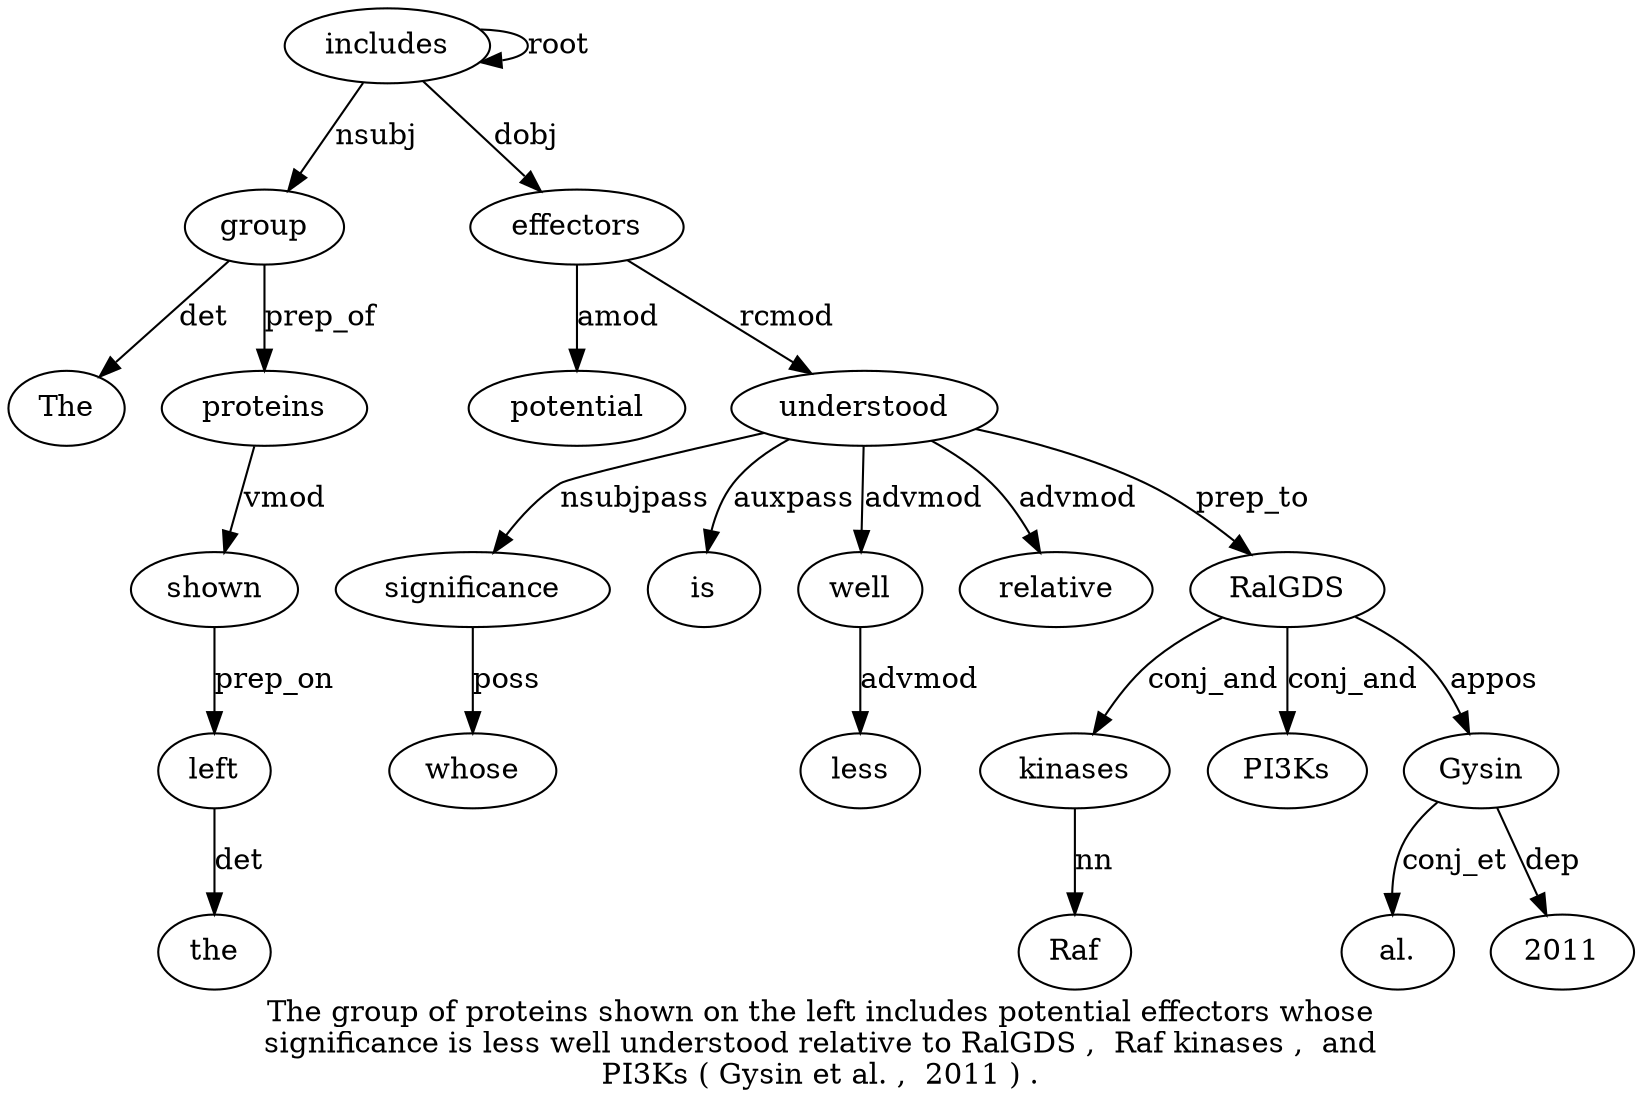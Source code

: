 digraph "The group of proteins shown on the left includes potential effectors whose significance is less well understood relative to RalGDS ,  Raf kinases ,  and PI3Ks ( Gysin et al. ,  2011 ) ." {
label="The group of proteins shown on the left includes potential effectors whose
significance is less well understood relative to RalGDS ,  Raf kinases ,  and
PI3Ks ( Gysin et al. ,  2011 ) .";
group2 [style=filled, fillcolor=white, label=group];
The1 [style=filled, fillcolor=white, label=The];
group2 -> The1  [label=det];
includes9 [style=filled, fillcolor=white, label=includes];
includes9 -> group2  [label=nsubj];
proteins4 [style=filled, fillcolor=white, label=proteins];
group2 -> proteins4  [label=prep_of];
shown5 [style=filled, fillcolor=white, label=shown];
proteins4 -> shown5  [label=vmod];
left8 [style=filled, fillcolor=white, label=left];
the7 [style=filled, fillcolor=white, label=the];
left8 -> the7  [label=det];
shown5 -> left8  [label=prep_on];
includes9 -> includes9  [label=root];
effectors11 [style=filled, fillcolor=white, label=effectors];
potential10 [style=filled, fillcolor=white, label=potential];
effectors11 -> potential10  [label=amod];
includes9 -> effectors11  [label=dobj];
significance13 [style=filled, fillcolor=white, label=significance];
whose12 [style=filled, fillcolor=white, label=whose];
significance13 -> whose12  [label=poss];
understood17 [style=filled, fillcolor=white, label=understood];
understood17 -> significance13  [label=nsubjpass];
is14 [style=filled, fillcolor=white, label=is];
understood17 -> is14  [label=auxpass];
well16 [style=filled, fillcolor=white, label=well];
less15 [style=filled, fillcolor=white, label=less];
well16 -> less15  [label=advmod];
understood17 -> well16  [label=advmod];
effectors11 -> understood17  [label=rcmod];
relative18 [style=filled, fillcolor=white, label=relative];
understood17 -> relative18  [label=advmod];
RalGDS20 [style=filled, fillcolor=white, label=RalGDS];
understood17 -> RalGDS20  [label=prep_to];
kinases23 [style=filled, fillcolor=white, label=kinases];
Raf22 [style=filled, fillcolor=white, label=Raf];
kinases23 -> Raf22  [label=nn];
RalGDS20 -> kinases23  [label=conj_and];
PI3Ks26 [style=filled, fillcolor=white, label=PI3Ks];
RalGDS20 -> PI3Ks26  [label=conj_and];
Gysin28 [style=filled, fillcolor=white, label=Gysin];
RalGDS20 -> Gysin28  [label=appos];
"al.30" [style=filled, fillcolor=white, label="al."];
Gysin28 -> "al.30"  [label=conj_et];
20113 [style=filled, fillcolor=white, label=2011];
Gysin28 -> 20113  [label=dep];
}
